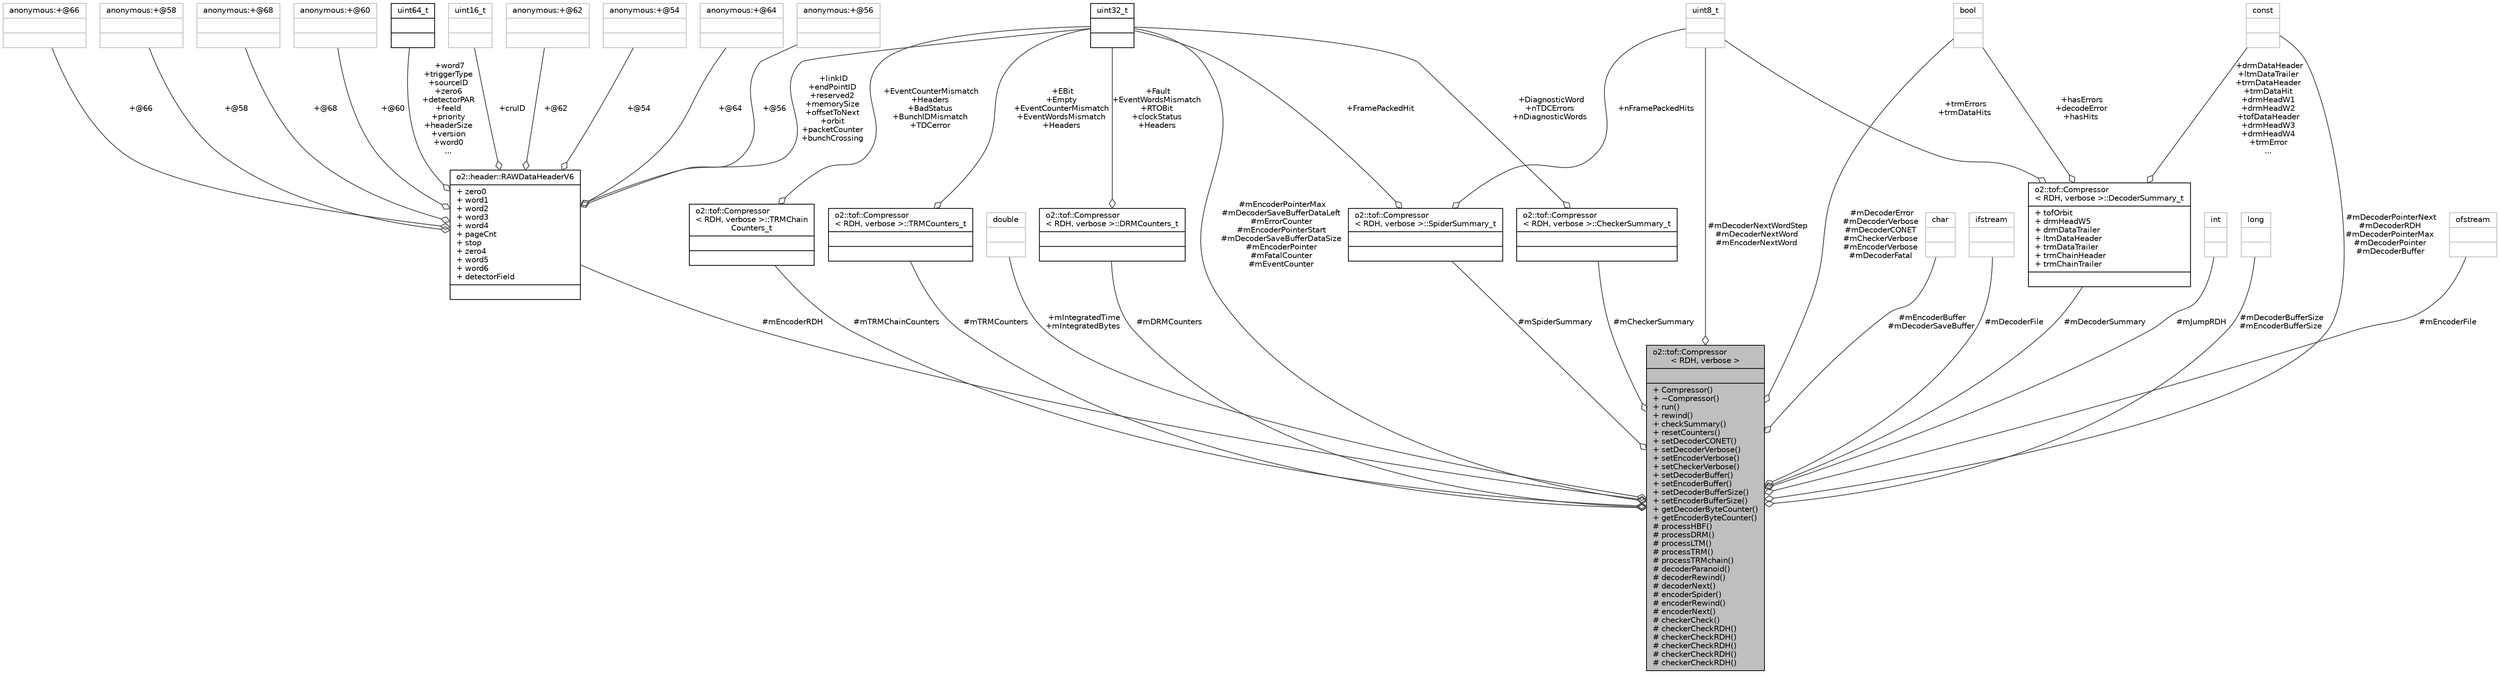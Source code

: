 digraph "o2::tof::Compressor&lt; RDH, verbose &gt;"
{
 // INTERACTIVE_SVG=YES
  bgcolor="transparent";
  edge [fontname="Helvetica",fontsize="10",labelfontname="Helvetica",labelfontsize="10"];
  node [fontname="Helvetica",fontsize="10",shape=record];
  Node2 [label="{o2::tof::Compressor\l\< RDH, verbose \>\n||+ Compressor()\l+ ~Compressor()\l+ run()\l+ rewind()\l+ checkSummary()\l+ resetCounters()\l+ setDecoderCONET()\l+ setDecoderVerbose()\l+ setEncoderVerbose()\l+ setCheckerVerbose()\l+ setDecoderBuffer()\l+ setEncoderBuffer()\l+ setDecoderBufferSize()\l+ setEncoderBufferSize()\l+ getDecoderByteCounter()\l+ getEncoderByteCounter()\l# processHBF()\l# processDRM()\l# processLTM()\l# processTRM()\l# processTRMchain()\l# decoderParanoid()\l# decoderRewind()\l# decoderNext()\l# encoderSpider()\l# encoderRewind()\l# encoderNext()\l# checkerCheck()\l# checkerCheckRDH()\l# checkerCheckRDH()\l# checkerCheckRDH()\l# checkerCheckRDH()\l# checkerCheckRDH()\l}",height=0.2,width=0.4,color="black", fillcolor="grey75", style="filled", fontcolor="black"];
  Node3 -> Node2 [color="grey25",fontsize="10",style="solid",label=" #mEncoderRDH" ,arrowhead="odiamond",fontname="Helvetica"];
  Node3 [label="{o2::header::RAWDataHeaderV6\n|+ zero0\l+ word1\l+ word2\l+ word3\l+ word4\l+ pageCnt\l+ stop\l+ zero4\l+ word5\l+ word6\l+ detectorField\l|}",height=0.2,width=0.4,color="black",URL="$d5/d06/structo2_1_1header_1_1RAWDataHeaderV6.html"];
  Node4 -> Node3 [color="grey25",fontsize="10",style="solid",label=" +word7\n+triggerType\n+sourceID\n+zero6\n+detectorPAR\n+feeId\n+priority\n+headerSize\n+version\n+word0\n..." ,arrowhead="odiamond",fontname="Helvetica"];
  Node4 [label="{uint64_t\n||}",height=0.2,width=0.4,color="black",URL="$d6/d30/classuint64__t.html"];
  Node5 -> Node3 [color="grey25",fontsize="10",style="solid",label=" +cruID" ,arrowhead="odiamond",fontname="Helvetica"];
  Node5 [label="{uint16_t\n||}",height=0.2,width=0.4,color="grey75"];
  Node6 -> Node3 [color="grey25",fontsize="10",style="solid",label=" +@62" ,arrowhead="odiamond",fontname="Helvetica"];
  Node6 [label="{anonymous:+@62\n||}",height=0.2,width=0.4,color="grey75"];
  Node7 -> Node3 [color="grey25",fontsize="10",style="solid",label=" +@54" ,arrowhead="odiamond",fontname="Helvetica"];
  Node7 [label="{anonymous:+@54\n||}",height=0.2,width=0.4,color="grey75"];
  Node8 -> Node3 [color="grey25",fontsize="10",style="solid",label=" +@64" ,arrowhead="odiamond",fontname="Helvetica"];
  Node8 [label="{anonymous:+@64\n||}",height=0.2,width=0.4,color="grey75"];
  Node9 -> Node3 [color="grey25",fontsize="10",style="solid",label=" +@56" ,arrowhead="odiamond",fontname="Helvetica"];
  Node9 [label="{anonymous:+@56\n||}",height=0.2,width=0.4,color="grey75"];
  Node10 -> Node3 [color="grey25",fontsize="10",style="solid",label=" +linkID\n+endPointID\n+reserved2\n+memorySize\n+offsetToNext\n+orbit\n+packetCounter\n+bunchCrossing" ,arrowhead="odiamond",fontname="Helvetica"];
  Node10 [label="{uint32_t\n||}",height=0.2,width=0.4,color="black",URL="$d3/d87/classuint32__t.html"];
  Node11 -> Node3 [color="grey25",fontsize="10",style="solid",label=" +@66" ,arrowhead="odiamond",fontname="Helvetica"];
  Node11 [label="{anonymous:+@66\n||}",height=0.2,width=0.4,color="grey75"];
  Node12 -> Node3 [color="grey25",fontsize="10",style="solid",label=" +@58" ,arrowhead="odiamond",fontname="Helvetica"];
  Node12 [label="{anonymous:+@58\n||}",height=0.2,width=0.4,color="grey75"];
  Node13 -> Node3 [color="grey25",fontsize="10",style="solid",label=" +@68" ,arrowhead="odiamond",fontname="Helvetica"];
  Node13 [label="{anonymous:+@68\n||}",height=0.2,width=0.4,color="grey75"];
  Node14 -> Node3 [color="grey25",fontsize="10",style="solid",label=" +@60" ,arrowhead="odiamond",fontname="Helvetica"];
  Node14 [label="{anonymous:+@60\n||}",height=0.2,width=0.4,color="grey75"];
  Node15 -> Node2 [color="grey25",fontsize="10",style="solid",label=" #mCheckerSummary" ,arrowhead="odiamond",fontname="Helvetica"];
  Node15 [label="{o2::tof::Compressor\l\< RDH, verbose \>::CheckerSummary_t\n||}",height=0.2,width=0.4,color="black",URL="$d1/dc5/structo2_1_1tof_1_1Compressor_1_1CheckerSummary__t.html"];
  Node10 -> Node15 [color="grey25",fontsize="10",style="solid",label=" +DiagnosticWord\n+nTDCErrors\n+nDiagnosticWords" ,arrowhead="odiamond",fontname="Helvetica"];
  Node16 -> Node2 [color="grey25",fontsize="10",style="solid",label=" +mIntegratedTime\n+mIntegratedBytes" ,arrowhead="odiamond",fontname="Helvetica"];
  Node16 [label="{double\n||}",height=0.2,width=0.4,color="grey75"];
  Node17 -> Node2 [color="grey25",fontsize="10",style="solid",label=" #mDecoderSummary" ,arrowhead="odiamond",fontname="Helvetica"];
  Node17 [label="{o2::tof::Compressor\l\< RDH, verbose \>::DecoderSummary_t\n|+ tofOrbit\l+ drmHeadW5\l+ drmDataTrailer\l+ ltmDataHeader\l+ trmDataTrailer\l+ trmChainHeader\l+ trmChainTrailer\l|}",height=0.2,width=0.4,color="black",URL="$d7/d35/structo2_1_1tof_1_1Compressor_1_1DecoderSummary__t.html"];
  Node18 -> Node17 [color="grey25",fontsize="10",style="solid",label=" +trmErrors\n+trmDataHits" ,arrowhead="odiamond",fontname="Helvetica"];
  Node18 [label="{uint8_t\n||}",height=0.2,width=0.4,color="grey75"];
  Node19 -> Node17 [color="grey25",fontsize="10",style="solid",label=" +hasErrors\n+decodeError\n+hasHits" ,arrowhead="odiamond",fontname="Helvetica"];
  Node19 [label="{bool\n||}",height=0.2,width=0.4,color="grey75"];
  Node20 -> Node17 [color="grey25",fontsize="10",style="solid",label=" +drmDataHeader\n+ltmDataTrailer\n+trmDataHeader\n+trmDataHit\n+drmHeadW1\n+drmHeadW2\n+tofDataHeader\n+drmHeadW3\n+drmHeadW4\n+trmError\n..." ,arrowhead="odiamond",fontname="Helvetica"];
  Node20 [label="{const\n||}",height=0.2,width=0.4,color="grey75"];
  Node21 -> Node2 [color="grey25",fontsize="10",style="solid",label=" #mTRMChainCounters" ,arrowhead="odiamond",fontname="Helvetica"];
  Node21 [label="{o2::tof::Compressor\l\< RDH, verbose \>::TRMChain\lCounters_t\n||}",height=0.2,width=0.4,color="black",URL="$d9/d53/structo2_1_1tof_1_1Compressor_1_1TRMChainCounters__t.html"];
  Node10 -> Node21 [color="grey25",fontsize="10",style="solid",label=" +EventCounterMismatch\n+Headers\n+BadStatus\n+BunchIDMismatch\n+TDCerror" ,arrowhead="odiamond",fontname="Helvetica"];
  Node22 -> Node2 [color="grey25",fontsize="10",style="solid",label=" #mTRMCounters" ,arrowhead="odiamond",fontname="Helvetica"];
  Node22 [label="{o2::tof::Compressor\l\< RDH, verbose \>::TRMCounters_t\n||}",height=0.2,width=0.4,color="black",URL="$d7/d0a/structo2_1_1tof_1_1Compressor_1_1TRMCounters__t.html"];
  Node10 -> Node22 [color="grey25",fontsize="10",style="solid",label=" +EBit\n+Empty\n+EventCounterMismatch\n+EventWordsMismatch\n+Headers" ,arrowhead="odiamond",fontname="Helvetica"];
  Node23 -> Node2 [color="grey25",fontsize="10",style="solid",label=" #mEncoderBuffer\n#mDecoderSaveBuffer" ,arrowhead="odiamond",fontname="Helvetica"];
  Node23 [label="{char\n||}",height=0.2,width=0.4,color="grey75"];
  Node18 -> Node2 [color="grey25",fontsize="10",style="solid",label=" #mDecoderNextWordStep\n#mDecoderNextWord\n#mEncoderNextWord" ,arrowhead="odiamond",fontname="Helvetica"];
  Node24 -> Node2 [color="grey25",fontsize="10",style="solid",label=" #mDecoderFile" ,arrowhead="odiamond",fontname="Helvetica"];
  Node24 [label="{ifstream\n||}",height=0.2,width=0.4,color="grey75"];
  Node25 -> Node2 [color="grey25",fontsize="10",style="solid",label=" #mDRMCounters" ,arrowhead="odiamond",fontname="Helvetica"];
  Node25 [label="{o2::tof::Compressor\l\< RDH, verbose \>::DRMCounters_t\n||}",height=0.2,width=0.4,color="black",URL="$de/d81/structo2_1_1tof_1_1Compressor_1_1DRMCounters__t.html"];
  Node10 -> Node25 [color="grey25",fontsize="10",style="solid",label=" +Fault\n+EventWordsMismatch\n+RTOBit\n+clockStatus\n+Headers" ,arrowhead="odiamond",fontname="Helvetica"];
  Node10 -> Node2 [color="grey25",fontsize="10",style="solid",label=" #mEncoderPointerMax\n#mDecoderSaveBufferDataLeft\n#mErrorCounter\n#mEncoderPointerStart\n#mDecoderSaveBufferDataSize\n#mEncoderPointer\n#mFatalCounter\n#mEventCounter" ,arrowhead="odiamond",fontname="Helvetica"];
  Node26 -> Node2 [color="grey25",fontsize="10",style="solid",label=" #mJumpRDH" ,arrowhead="odiamond",fontname="Helvetica"];
  Node26 [label="{int\n||}",height=0.2,width=0.4,color="grey75"];
  Node19 -> Node2 [color="grey25",fontsize="10",style="solid",label=" #mDecoderError\n#mDecoderVerbose\n#mDecoderCONET\n#mCheckerVerbose\n#mEncoderVerbose\n#mDecoderFatal" ,arrowhead="odiamond",fontname="Helvetica"];
  Node27 -> Node2 [color="grey25",fontsize="10",style="solid",label=" #mDecoderBufferSize\n#mEncoderBufferSize" ,arrowhead="odiamond",fontname="Helvetica"];
  Node27 [label="{long\n||}",height=0.2,width=0.4,color="grey75"];
  Node28 -> Node2 [color="grey25",fontsize="10",style="solid",label=" #mSpiderSummary" ,arrowhead="odiamond",fontname="Helvetica"];
  Node28 [label="{o2::tof::Compressor\l\< RDH, verbose \>::SpiderSummary_t\n||}",height=0.2,width=0.4,color="black",URL="$d0/d5f/structo2_1_1tof_1_1Compressor_1_1SpiderSummary__t.html"];
  Node18 -> Node28 [color="grey25",fontsize="10",style="solid",label=" +nFramePackedHits" ,arrowhead="odiamond",fontname="Helvetica"];
  Node10 -> Node28 [color="grey25",fontsize="10",style="solid",label=" +FramePackedHit" ,arrowhead="odiamond",fontname="Helvetica"];
  Node29 -> Node2 [color="grey25",fontsize="10",style="solid",label=" #mEncoderFile" ,arrowhead="odiamond",fontname="Helvetica"];
  Node29 [label="{ofstream\n||}",height=0.2,width=0.4,color="grey75"];
  Node20 -> Node2 [color="grey25",fontsize="10",style="solid",label=" #mDecoderPointerNext\n#mDecoderRDH\n#mDecoderPointerMax\n#mDecoderPointer\n#mDecoderBuffer" ,arrowhead="odiamond",fontname="Helvetica"];
}
